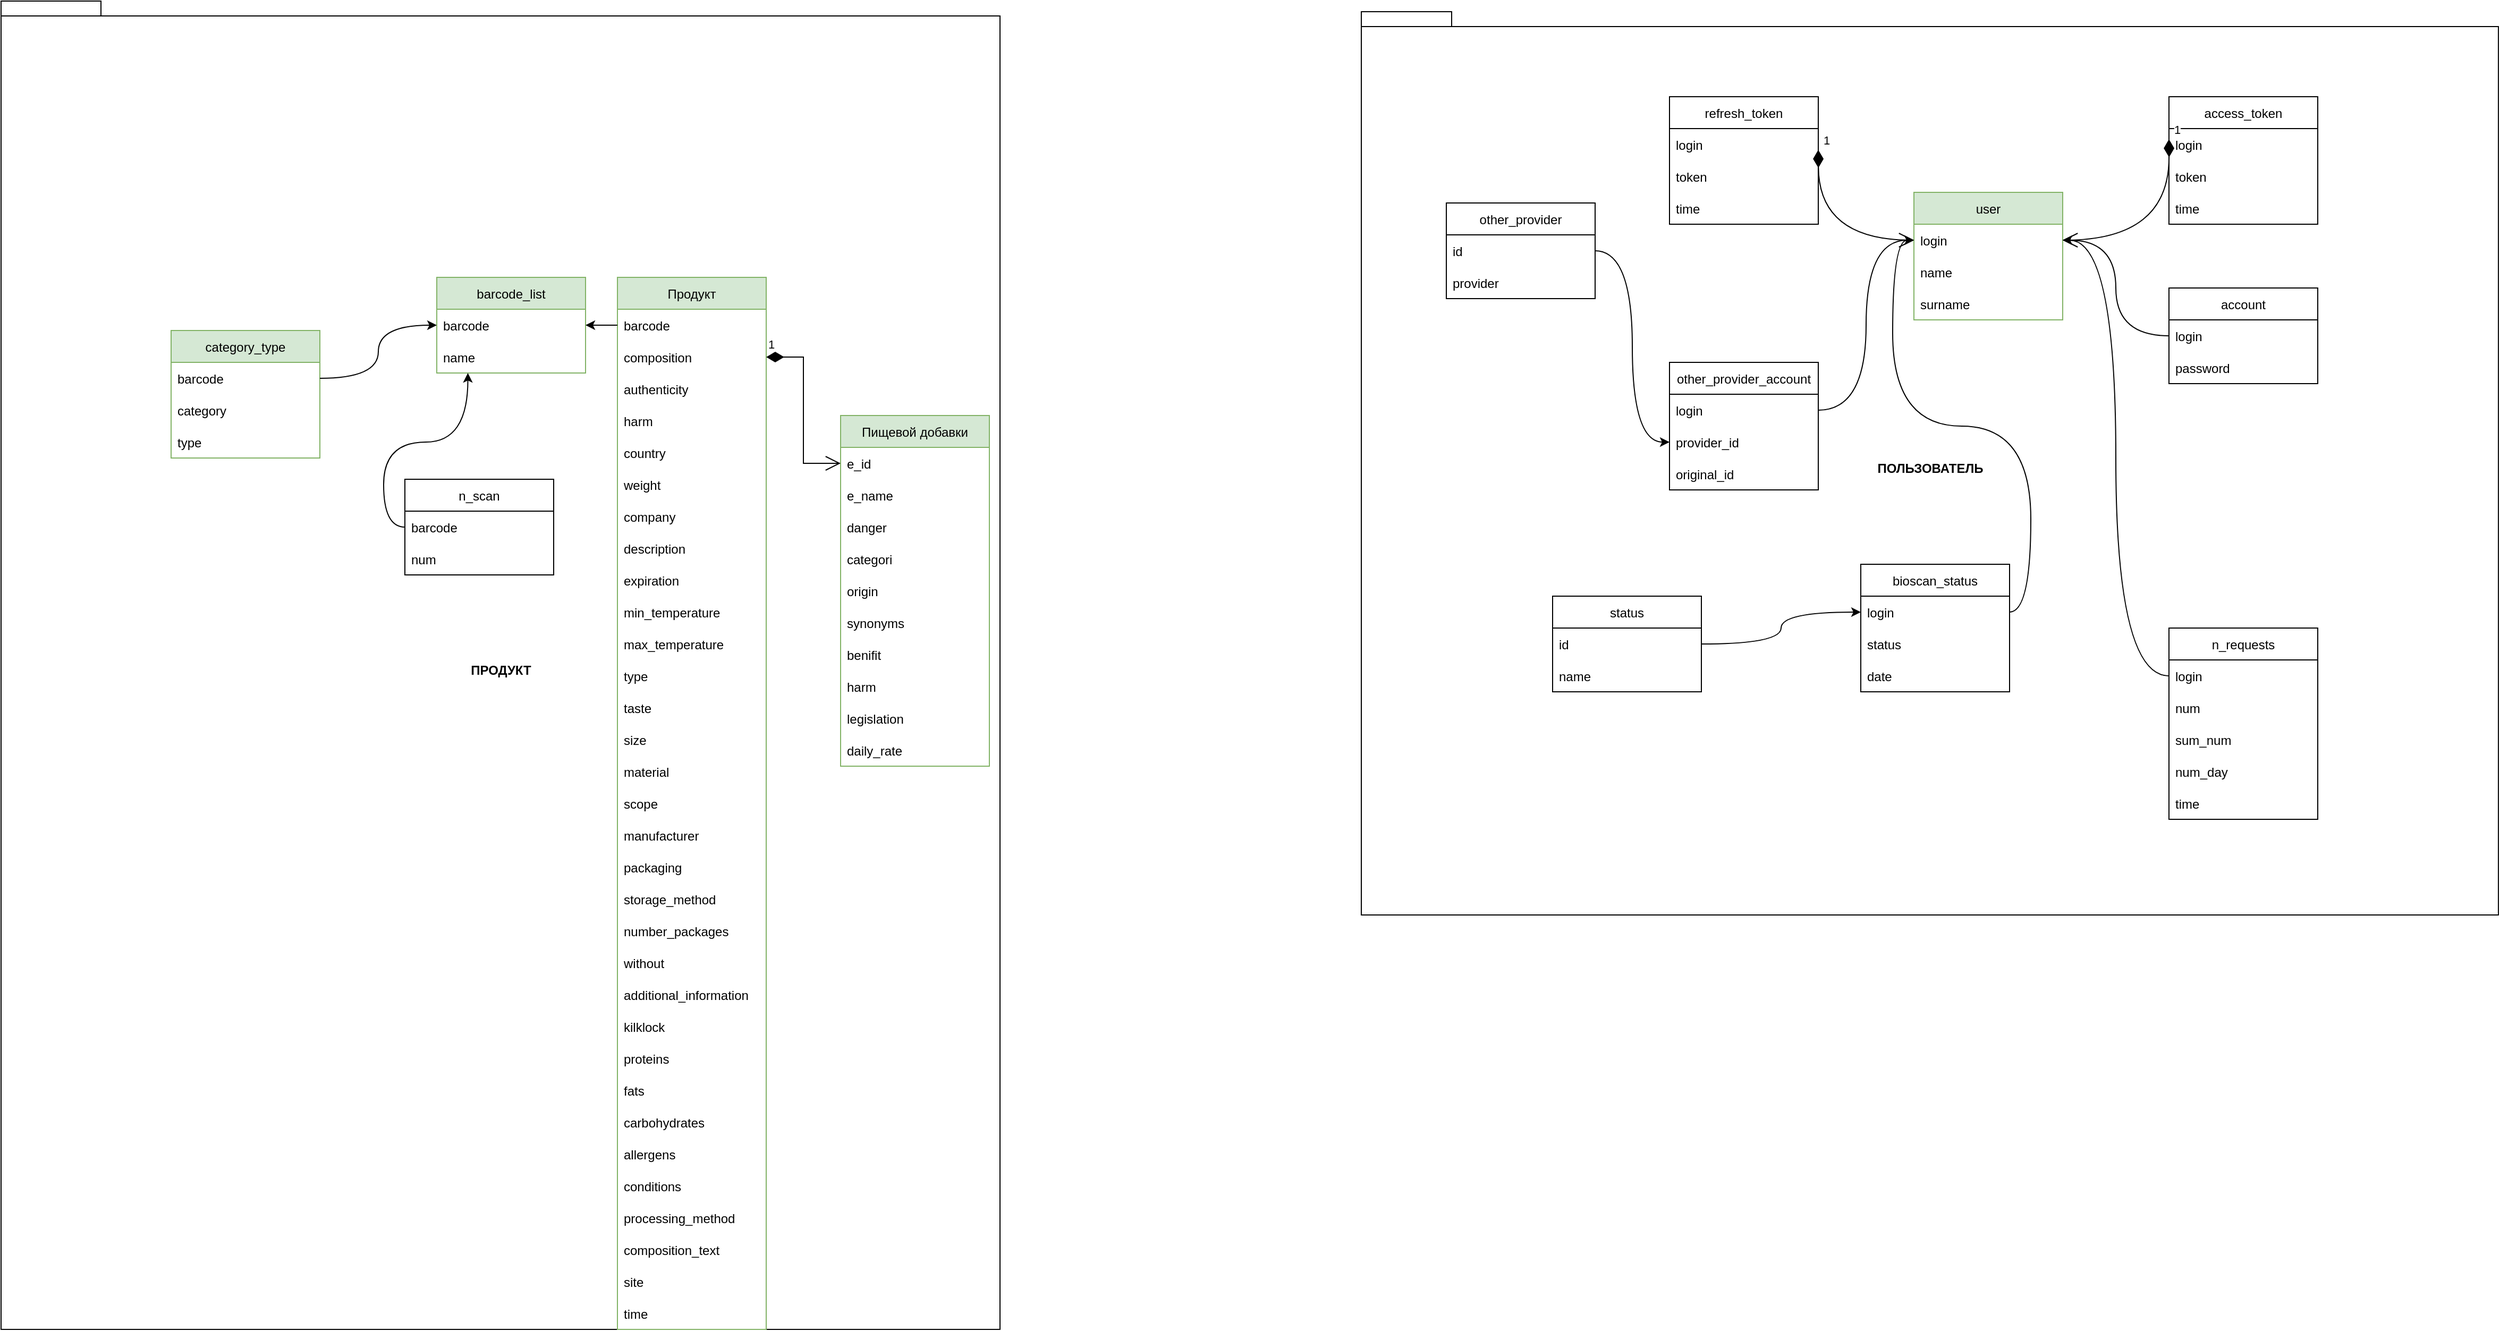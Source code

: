 <mxfile version="20.8.23" type="github">
  <diagram id="C5RBs43oDa-KdzZeNtuy" name="Page-1">
    <mxGraphModel dx="1807" dy="647" grid="1" gridSize="10" guides="1" tooltips="1" connect="1" arrows="1" fold="1" page="1" pageScale="1" pageWidth="827" pageHeight="1169" math="0" shadow="0">
      <root>
        <mxCell id="WIyWlLk6GJQsqaUBKTNV-0" />
        <mxCell id="WIyWlLk6GJQsqaUBKTNV-1" parent="WIyWlLk6GJQsqaUBKTNV-0" />
        <mxCell id="cYqIVs3wfJdpbzvoYO5g-198" value="ПОЛЬЗОВАТЕЛЬ" style="shape=folder;fontStyle=1;spacingTop=10;tabWidth=40;tabHeight=14;tabPosition=left;html=1;" parent="WIyWlLk6GJQsqaUBKTNV-1" vertex="1">
          <mxGeometry x="980" y="460" width="1070" height="850" as="geometry" />
        </mxCell>
        <mxCell id="cYqIVs3wfJdpbzvoYO5g-197" value="ПРОДУКТ" style="shape=folder;fontStyle=1;spacingTop=10;tabWidth=40;tabHeight=14;tabPosition=left;html=1;" parent="WIyWlLk6GJQsqaUBKTNV-1" vertex="1">
          <mxGeometry x="-300" y="450" width="940" height="1250" as="geometry" />
        </mxCell>
        <mxCell id="cYqIVs3wfJdpbzvoYO5g-80" value="Продукт" style="swimlane;fontStyle=0;childLayout=stackLayout;horizontal=1;startSize=30;horizontalStack=0;resizeParent=1;resizeParentMax=0;resizeLast=0;collapsible=1;marginBottom=0;fillColor=#d5e8d4;strokeColor=#82b366;" parent="WIyWlLk6GJQsqaUBKTNV-1" vertex="1">
          <mxGeometry x="280" y="710" width="140" height="990" as="geometry" />
        </mxCell>
        <mxCell id="cYqIVs3wfJdpbzvoYO5g-81" value="barcode" style="text;strokeColor=none;fillColor=none;align=left;verticalAlign=middle;spacingLeft=4;spacingRight=4;overflow=hidden;points=[[0,0.5],[1,0.5]];portConstraint=eastwest;rotatable=0;" parent="cYqIVs3wfJdpbzvoYO5g-80" vertex="1">
          <mxGeometry y="30" width="140" height="30" as="geometry" />
        </mxCell>
        <mxCell id="cYqIVs3wfJdpbzvoYO5g-82" value="composition" style="text;strokeColor=none;fillColor=none;align=left;verticalAlign=middle;spacingLeft=4;spacingRight=4;overflow=hidden;points=[[0,0.5],[1,0.5]];portConstraint=eastwest;rotatable=0;" parent="cYqIVs3wfJdpbzvoYO5g-80" vertex="1">
          <mxGeometry y="60" width="140" height="30" as="geometry" />
        </mxCell>
        <mxCell id="cYqIVs3wfJdpbzvoYO5g-83" value="authenticity" style="text;strokeColor=none;fillColor=none;align=left;verticalAlign=middle;spacingLeft=4;spacingRight=4;overflow=hidden;points=[[0,0.5],[1,0.5]];portConstraint=eastwest;rotatable=0;" parent="cYqIVs3wfJdpbzvoYO5g-80" vertex="1">
          <mxGeometry y="90" width="140" height="30" as="geometry" />
        </mxCell>
        <mxCell id="cYqIVs3wfJdpbzvoYO5g-84" value="harm" style="text;strokeColor=none;fillColor=none;align=left;verticalAlign=middle;spacingLeft=4;spacingRight=4;overflow=hidden;points=[[0,0.5],[1,0.5]];portConstraint=eastwest;rotatable=0;" parent="cYqIVs3wfJdpbzvoYO5g-80" vertex="1">
          <mxGeometry y="120" width="140" height="30" as="geometry" />
        </mxCell>
        <mxCell id="cYqIVs3wfJdpbzvoYO5g-85" value="country" style="text;strokeColor=none;fillColor=none;align=left;verticalAlign=middle;spacingLeft=4;spacingRight=4;overflow=hidden;points=[[0,0.5],[1,0.5]];portConstraint=eastwest;rotatable=0;" parent="cYqIVs3wfJdpbzvoYO5g-80" vertex="1">
          <mxGeometry y="150" width="140" height="30" as="geometry" />
        </mxCell>
        <mxCell id="cYqIVs3wfJdpbzvoYO5g-86" value="weight" style="text;strokeColor=none;fillColor=none;align=left;verticalAlign=middle;spacingLeft=4;spacingRight=4;overflow=hidden;points=[[0,0.5],[1,0.5]];portConstraint=eastwest;rotatable=0;" parent="cYqIVs3wfJdpbzvoYO5g-80" vertex="1">
          <mxGeometry y="180" width="140" height="30" as="geometry" />
        </mxCell>
        <mxCell id="cYqIVs3wfJdpbzvoYO5g-87" value="company" style="text;strokeColor=none;fillColor=none;align=left;verticalAlign=middle;spacingLeft=4;spacingRight=4;overflow=hidden;points=[[0,0.5],[1,0.5]];portConstraint=eastwest;rotatable=0;" parent="cYqIVs3wfJdpbzvoYO5g-80" vertex="1">
          <mxGeometry y="210" width="140" height="30" as="geometry" />
        </mxCell>
        <mxCell id="cYqIVs3wfJdpbzvoYO5g-88" value="description" style="text;strokeColor=none;fillColor=none;align=left;verticalAlign=middle;spacingLeft=4;spacingRight=4;overflow=hidden;points=[[0,0.5],[1,0.5]];portConstraint=eastwest;rotatable=0;" parent="cYqIVs3wfJdpbzvoYO5g-80" vertex="1">
          <mxGeometry y="240" width="140" height="30" as="geometry" />
        </mxCell>
        <mxCell id="cYqIVs3wfJdpbzvoYO5g-89" value="expiration" style="text;strokeColor=none;fillColor=none;align=left;verticalAlign=middle;spacingLeft=4;spacingRight=4;overflow=hidden;points=[[0,0.5],[1,0.5]];portConstraint=eastwest;rotatable=0;" parent="cYqIVs3wfJdpbzvoYO5g-80" vertex="1">
          <mxGeometry y="270" width="140" height="30" as="geometry" />
        </mxCell>
        <mxCell id="cYqIVs3wfJdpbzvoYO5g-90" value="min_temperature" style="text;strokeColor=none;fillColor=none;align=left;verticalAlign=middle;spacingLeft=4;spacingRight=4;overflow=hidden;points=[[0,0.5],[1,0.5]];portConstraint=eastwest;rotatable=0;" parent="cYqIVs3wfJdpbzvoYO5g-80" vertex="1">
          <mxGeometry y="300" width="140" height="30" as="geometry" />
        </mxCell>
        <mxCell id="cYqIVs3wfJdpbzvoYO5g-91" value="max_temperature" style="text;strokeColor=none;fillColor=none;align=left;verticalAlign=middle;spacingLeft=4;spacingRight=4;overflow=hidden;points=[[0,0.5],[1,0.5]];portConstraint=eastwest;rotatable=0;" parent="cYqIVs3wfJdpbzvoYO5g-80" vertex="1">
          <mxGeometry y="330" width="140" height="30" as="geometry" />
        </mxCell>
        <mxCell id="cYqIVs3wfJdpbzvoYO5g-92" value="type" style="text;strokeColor=none;fillColor=none;align=left;verticalAlign=middle;spacingLeft=4;spacingRight=4;overflow=hidden;points=[[0,0.5],[1,0.5]];portConstraint=eastwest;rotatable=0;" parent="cYqIVs3wfJdpbzvoYO5g-80" vertex="1">
          <mxGeometry y="360" width="140" height="30" as="geometry" />
        </mxCell>
        <mxCell id="cYqIVs3wfJdpbzvoYO5g-93" value="taste" style="text;strokeColor=none;fillColor=none;align=left;verticalAlign=middle;spacingLeft=4;spacingRight=4;overflow=hidden;points=[[0,0.5],[1,0.5]];portConstraint=eastwest;rotatable=0;" parent="cYqIVs3wfJdpbzvoYO5g-80" vertex="1">
          <mxGeometry y="390" width="140" height="30" as="geometry" />
        </mxCell>
        <mxCell id="cYqIVs3wfJdpbzvoYO5g-94" value="size" style="text;strokeColor=none;fillColor=none;align=left;verticalAlign=middle;spacingLeft=4;spacingRight=4;overflow=hidden;points=[[0,0.5],[1,0.5]];portConstraint=eastwest;rotatable=0;" parent="cYqIVs3wfJdpbzvoYO5g-80" vertex="1">
          <mxGeometry y="420" width="140" height="30" as="geometry" />
        </mxCell>
        <mxCell id="cYqIVs3wfJdpbzvoYO5g-95" value="material" style="text;strokeColor=none;fillColor=none;align=left;verticalAlign=middle;spacingLeft=4;spacingRight=4;overflow=hidden;points=[[0,0.5],[1,0.5]];portConstraint=eastwest;rotatable=0;" parent="cYqIVs3wfJdpbzvoYO5g-80" vertex="1">
          <mxGeometry y="450" width="140" height="30" as="geometry" />
        </mxCell>
        <mxCell id="cYqIVs3wfJdpbzvoYO5g-96" value="scope" style="text;strokeColor=none;fillColor=none;align=left;verticalAlign=middle;spacingLeft=4;spacingRight=4;overflow=hidden;points=[[0,0.5],[1,0.5]];portConstraint=eastwest;rotatable=0;" parent="cYqIVs3wfJdpbzvoYO5g-80" vertex="1">
          <mxGeometry y="480" width="140" height="30" as="geometry" />
        </mxCell>
        <mxCell id="cYqIVs3wfJdpbzvoYO5g-97" value="manufacturer" style="text;strokeColor=none;fillColor=none;align=left;verticalAlign=middle;spacingLeft=4;spacingRight=4;overflow=hidden;points=[[0,0.5],[1,0.5]];portConstraint=eastwest;rotatable=0;" parent="cYqIVs3wfJdpbzvoYO5g-80" vertex="1">
          <mxGeometry y="510" width="140" height="30" as="geometry" />
        </mxCell>
        <mxCell id="cYqIVs3wfJdpbzvoYO5g-98" value="packaging" style="text;strokeColor=none;fillColor=none;align=left;verticalAlign=middle;spacingLeft=4;spacingRight=4;overflow=hidden;points=[[0,0.5],[1,0.5]];portConstraint=eastwest;rotatable=0;" parent="cYqIVs3wfJdpbzvoYO5g-80" vertex="1">
          <mxGeometry y="540" width="140" height="30" as="geometry" />
        </mxCell>
        <mxCell id="cYqIVs3wfJdpbzvoYO5g-99" value="storage_method" style="text;strokeColor=none;fillColor=none;align=left;verticalAlign=middle;spacingLeft=4;spacingRight=4;overflow=hidden;points=[[0,0.5],[1,0.5]];portConstraint=eastwest;rotatable=0;" parent="cYqIVs3wfJdpbzvoYO5g-80" vertex="1">
          <mxGeometry y="570" width="140" height="30" as="geometry" />
        </mxCell>
        <mxCell id="cYqIVs3wfJdpbzvoYO5g-100" value="number_packages" style="text;strokeColor=none;fillColor=none;align=left;verticalAlign=middle;spacingLeft=4;spacingRight=4;overflow=hidden;points=[[0,0.5],[1,0.5]];portConstraint=eastwest;rotatable=0;" parent="cYqIVs3wfJdpbzvoYO5g-80" vertex="1">
          <mxGeometry y="600" width="140" height="30" as="geometry" />
        </mxCell>
        <mxCell id="cYqIVs3wfJdpbzvoYO5g-101" value="without" style="text;strokeColor=none;fillColor=none;align=left;verticalAlign=middle;spacingLeft=4;spacingRight=4;overflow=hidden;points=[[0,0.5],[1,0.5]];portConstraint=eastwest;rotatable=0;" parent="cYqIVs3wfJdpbzvoYO5g-80" vertex="1">
          <mxGeometry y="630" width="140" height="30" as="geometry" />
        </mxCell>
        <mxCell id="cYqIVs3wfJdpbzvoYO5g-102" value="additional_information" style="text;strokeColor=none;fillColor=none;align=left;verticalAlign=middle;spacingLeft=4;spacingRight=4;overflow=hidden;points=[[0,0.5],[1,0.5]];portConstraint=eastwest;rotatable=0;" parent="cYqIVs3wfJdpbzvoYO5g-80" vertex="1">
          <mxGeometry y="660" width="140" height="30" as="geometry" />
        </mxCell>
        <mxCell id="cYqIVs3wfJdpbzvoYO5g-103" value="kilklock" style="text;strokeColor=none;fillColor=none;align=left;verticalAlign=middle;spacingLeft=4;spacingRight=4;overflow=hidden;points=[[0,0.5],[1,0.5]];portConstraint=eastwest;rotatable=0;" parent="cYqIVs3wfJdpbzvoYO5g-80" vertex="1">
          <mxGeometry y="690" width="140" height="30" as="geometry" />
        </mxCell>
        <mxCell id="cYqIVs3wfJdpbzvoYO5g-104" value="proteins" style="text;strokeColor=none;fillColor=none;align=left;verticalAlign=middle;spacingLeft=4;spacingRight=4;overflow=hidden;points=[[0,0.5],[1,0.5]];portConstraint=eastwest;rotatable=0;" parent="cYqIVs3wfJdpbzvoYO5g-80" vertex="1">
          <mxGeometry y="720" width="140" height="30" as="geometry" />
        </mxCell>
        <mxCell id="cYqIVs3wfJdpbzvoYO5g-105" value="fats" style="text;strokeColor=none;fillColor=none;align=left;verticalAlign=middle;spacingLeft=4;spacingRight=4;overflow=hidden;points=[[0,0.5],[1,0.5]];portConstraint=eastwest;rotatable=0;" parent="cYqIVs3wfJdpbzvoYO5g-80" vertex="1">
          <mxGeometry y="750" width="140" height="30" as="geometry" />
        </mxCell>
        <mxCell id="cYqIVs3wfJdpbzvoYO5g-106" value="carbohydrates" style="text;strokeColor=none;fillColor=none;align=left;verticalAlign=middle;spacingLeft=4;spacingRight=4;overflow=hidden;points=[[0,0.5],[1,0.5]];portConstraint=eastwest;rotatable=0;" parent="cYqIVs3wfJdpbzvoYO5g-80" vertex="1">
          <mxGeometry y="780" width="140" height="30" as="geometry" />
        </mxCell>
        <mxCell id="cYqIVs3wfJdpbzvoYO5g-107" value="allergens" style="text;strokeColor=none;fillColor=none;align=left;verticalAlign=middle;spacingLeft=4;spacingRight=4;overflow=hidden;points=[[0,0.5],[1,0.5]];portConstraint=eastwest;rotatable=0;" parent="cYqIVs3wfJdpbzvoYO5g-80" vertex="1">
          <mxGeometry y="810" width="140" height="30" as="geometry" />
        </mxCell>
        <mxCell id="cYqIVs3wfJdpbzvoYO5g-108" value="conditions" style="text;strokeColor=none;fillColor=none;align=left;verticalAlign=middle;spacingLeft=4;spacingRight=4;overflow=hidden;points=[[0,0.5],[1,0.5]];portConstraint=eastwest;rotatable=0;" parent="cYqIVs3wfJdpbzvoYO5g-80" vertex="1">
          <mxGeometry y="840" width="140" height="30" as="geometry" />
        </mxCell>
        <mxCell id="cYqIVs3wfJdpbzvoYO5g-109" value="processing_method" style="text;strokeColor=none;fillColor=none;align=left;verticalAlign=middle;spacingLeft=4;spacingRight=4;overflow=hidden;points=[[0,0.5],[1,0.5]];portConstraint=eastwest;rotatable=0;" parent="cYqIVs3wfJdpbzvoYO5g-80" vertex="1">
          <mxGeometry y="870" width="140" height="30" as="geometry" />
        </mxCell>
        <mxCell id="cYqIVs3wfJdpbzvoYO5g-110" value="composition_text" style="text;strokeColor=none;fillColor=none;align=left;verticalAlign=middle;spacingLeft=4;spacingRight=4;overflow=hidden;points=[[0,0.5],[1,0.5]];portConstraint=eastwest;rotatable=0;" parent="cYqIVs3wfJdpbzvoYO5g-80" vertex="1">
          <mxGeometry y="900" width="140" height="30" as="geometry" />
        </mxCell>
        <mxCell id="cYqIVs3wfJdpbzvoYO5g-111" value="site" style="text;strokeColor=none;fillColor=none;align=left;verticalAlign=middle;spacingLeft=4;spacingRight=4;overflow=hidden;points=[[0,0.5],[1,0.5]];portConstraint=eastwest;rotatable=0;" parent="cYqIVs3wfJdpbzvoYO5g-80" vertex="1">
          <mxGeometry y="930" width="140" height="30" as="geometry" />
        </mxCell>
        <mxCell id="cYqIVs3wfJdpbzvoYO5g-112" value="time" style="text;strokeColor=none;fillColor=none;align=left;verticalAlign=middle;spacingLeft=4;spacingRight=4;overflow=hidden;points=[[0,0.5],[1,0.5]];portConstraint=eastwest;rotatable=0;" parent="cYqIVs3wfJdpbzvoYO5g-80" vertex="1">
          <mxGeometry y="960" width="140" height="30" as="geometry" />
        </mxCell>
        <mxCell id="cYqIVs3wfJdpbzvoYO5g-113" value="Пищевой добавки" style="swimlane;fontStyle=0;childLayout=stackLayout;horizontal=1;startSize=30;horizontalStack=0;resizeParent=1;resizeParentMax=0;resizeLast=0;collapsible=1;marginBottom=0;fillColor=#d5e8d4;strokeColor=#82b366;" parent="WIyWlLk6GJQsqaUBKTNV-1" vertex="1">
          <mxGeometry x="490" y="840" width="140" height="330" as="geometry" />
        </mxCell>
        <mxCell id="cYqIVs3wfJdpbzvoYO5g-114" value="e_id" style="text;strokeColor=none;fillColor=none;align=left;verticalAlign=middle;spacingLeft=4;spacingRight=4;overflow=hidden;points=[[0,0.5],[1,0.5]];portConstraint=eastwest;rotatable=0;" parent="cYqIVs3wfJdpbzvoYO5g-113" vertex="1">
          <mxGeometry y="30" width="140" height="30" as="geometry" />
        </mxCell>
        <mxCell id="cYqIVs3wfJdpbzvoYO5g-115" value="e_name" style="text;strokeColor=none;fillColor=none;align=left;verticalAlign=middle;spacingLeft=4;spacingRight=4;overflow=hidden;points=[[0,0.5],[1,0.5]];portConstraint=eastwest;rotatable=0;" parent="cYqIVs3wfJdpbzvoYO5g-113" vertex="1">
          <mxGeometry y="60" width="140" height="30" as="geometry" />
        </mxCell>
        <mxCell id="cYqIVs3wfJdpbzvoYO5g-116" value="danger" style="text;strokeColor=none;fillColor=none;align=left;verticalAlign=middle;spacingLeft=4;spacingRight=4;overflow=hidden;points=[[0,0.5],[1,0.5]];portConstraint=eastwest;rotatable=0;" parent="cYqIVs3wfJdpbzvoYO5g-113" vertex="1">
          <mxGeometry y="90" width="140" height="30" as="geometry" />
        </mxCell>
        <mxCell id="cYqIVs3wfJdpbzvoYO5g-117" value="categori" style="text;strokeColor=none;fillColor=none;align=left;verticalAlign=middle;spacingLeft=4;spacingRight=4;overflow=hidden;points=[[0,0.5],[1,0.5]];portConstraint=eastwest;rotatable=0;" parent="cYqIVs3wfJdpbzvoYO5g-113" vertex="1">
          <mxGeometry y="120" width="140" height="30" as="geometry" />
        </mxCell>
        <mxCell id="cYqIVs3wfJdpbzvoYO5g-118" value="origin" style="text;strokeColor=none;fillColor=none;align=left;verticalAlign=middle;spacingLeft=4;spacingRight=4;overflow=hidden;points=[[0,0.5],[1,0.5]];portConstraint=eastwest;rotatable=0;" parent="cYqIVs3wfJdpbzvoYO5g-113" vertex="1">
          <mxGeometry y="150" width="140" height="30" as="geometry" />
        </mxCell>
        <mxCell id="cYqIVs3wfJdpbzvoYO5g-119" value="synonyms" style="text;strokeColor=none;fillColor=none;align=left;verticalAlign=middle;spacingLeft=4;spacingRight=4;overflow=hidden;points=[[0,0.5],[1,0.5]];portConstraint=eastwest;rotatable=0;" parent="cYqIVs3wfJdpbzvoYO5g-113" vertex="1">
          <mxGeometry y="180" width="140" height="30" as="geometry" />
        </mxCell>
        <mxCell id="cYqIVs3wfJdpbzvoYO5g-120" value="benifit" style="text;strokeColor=none;fillColor=none;align=left;verticalAlign=middle;spacingLeft=4;spacingRight=4;overflow=hidden;points=[[0,0.5],[1,0.5]];portConstraint=eastwest;rotatable=0;" parent="cYqIVs3wfJdpbzvoYO5g-113" vertex="1">
          <mxGeometry y="210" width="140" height="30" as="geometry" />
        </mxCell>
        <mxCell id="cYqIVs3wfJdpbzvoYO5g-121" value="harm" style="text;strokeColor=none;fillColor=none;align=left;verticalAlign=middle;spacingLeft=4;spacingRight=4;overflow=hidden;points=[[0,0.5],[1,0.5]];portConstraint=eastwest;rotatable=0;" parent="cYqIVs3wfJdpbzvoYO5g-113" vertex="1">
          <mxGeometry y="240" width="140" height="30" as="geometry" />
        </mxCell>
        <mxCell id="cYqIVs3wfJdpbzvoYO5g-122" value="legislation" style="text;strokeColor=none;fillColor=none;align=left;verticalAlign=middle;spacingLeft=4;spacingRight=4;overflow=hidden;points=[[0,0.5],[1,0.5]];portConstraint=eastwest;rotatable=0;" parent="cYqIVs3wfJdpbzvoYO5g-113" vertex="1">
          <mxGeometry y="270" width="140" height="30" as="geometry" />
        </mxCell>
        <mxCell id="cYqIVs3wfJdpbzvoYO5g-123" value="daily_rate" style="text;strokeColor=none;fillColor=none;align=left;verticalAlign=middle;spacingLeft=4;spacingRight=4;overflow=hidden;points=[[0,0.5],[1,0.5]];portConstraint=eastwest;rotatable=0;" parent="cYqIVs3wfJdpbzvoYO5g-113" vertex="1">
          <mxGeometry y="300" width="140" height="30" as="geometry" />
        </mxCell>
        <mxCell id="cYqIVs3wfJdpbzvoYO5g-124" value="barcode_list" style="swimlane;fontStyle=0;childLayout=stackLayout;horizontal=1;startSize=30;horizontalStack=0;resizeParent=1;resizeParentMax=0;resizeLast=0;collapsible=1;marginBottom=0;fillColor=#d5e8d4;strokeColor=#82b366;" parent="WIyWlLk6GJQsqaUBKTNV-1" vertex="1">
          <mxGeometry x="110" y="710" width="140" height="90" as="geometry" />
        </mxCell>
        <mxCell id="cYqIVs3wfJdpbzvoYO5g-125" value="barcode" style="text;strokeColor=none;fillColor=none;align=left;verticalAlign=middle;spacingLeft=4;spacingRight=4;overflow=hidden;points=[[0,0.5],[1,0.5]];portConstraint=eastwest;rotatable=0;" parent="cYqIVs3wfJdpbzvoYO5g-124" vertex="1">
          <mxGeometry y="30" width="140" height="30" as="geometry" />
        </mxCell>
        <mxCell id="cYqIVs3wfJdpbzvoYO5g-126" value="name" style="text;strokeColor=none;fillColor=none;align=left;verticalAlign=middle;spacingLeft=4;spacingRight=4;overflow=hidden;points=[[0,0.5],[1,0.5]];portConstraint=eastwest;rotatable=0;" parent="cYqIVs3wfJdpbzvoYO5g-124" vertex="1">
          <mxGeometry y="60" width="140" height="30" as="geometry" />
        </mxCell>
        <mxCell id="cYqIVs3wfJdpbzvoYO5g-128" value="1" style="endArrow=open;html=1;endSize=12;startArrow=diamondThin;startSize=14;startFill=1;edgeStyle=orthogonalEdgeStyle;align=left;verticalAlign=bottom;rounded=0;exitX=1;exitY=0.5;exitDx=0;exitDy=0;" parent="WIyWlLk6GJQsqaUBKTNV-1" source="cYqIVs3wfJdpbzvoYO5g-82" target="cYqIVs3wfJdpbzvoYO5g-114" edge="1">
          <mxGeometry x="-1" y="3" relative="1" as="geometry">
            <mxPoint x="430" y="780" as="sourcePoint" />
            <mxPoint x="590" y="780" as="targetPoint" />
          </mxGeometry>
        </mxCell>
        <mxCell id="cYqIVs3wfJdpbzvoYO5g-130" value="n_scan" style="swimlane;fontStyle=0;childLayout=stackLayout;horizontal=1;startSize=30;horizontalStack=0;resizeParent=1;resizeParentMax=0;resizeLast=0;collapsible=1;marginBottom=0;" parent="WIyWlLk6GJQsqaUBKTNV-1" vertex="1">
          <mxGeometry x="80" y="900" width="140" height="90" as="geometry" />
        </mxCell>
        <mxCell id="cYqIVs3wfJdpbzvoYO5g-131" value="barcode" style="text;strokeColor=none;fillColor=none;align=left;verticalAlign=middle;spacingLeft=4;spacingRight=4;overflow=hidden;points=[[0,0.5],[1,0.5]];portConstraint=eastwest;rotatable=0;" parent="cYqIVs3wfJdpbzvoYO5g-130" vertex="1">
          <mxGeometry y="30" width="140" height="30" as="geometry" />
        </mxCell>
        <mxCell id="cYqIVs3wfJdpbzvoYO5g-132" value="num" style="text;strokeColor=none;fillColor=none;align=left;verticalAlign=middle;spacingLeft=4;spacingRight=4;overflow=hidden;points=[[0,0.5],[1,0.5]];portConstraint=eastwest;rotatable=0;" parent="cYqIVs3wfJdpbzvoYO5g-130" vertex="1">
          <mxGeometry y="60" width="140" height="30" as="geometry" />
        </mxCell>
        <mxCell id="cYqIVs3wfJdpbzvoYO5g-142" value="category_type" style="swimlane;fontStyle=0;childLayout=stackLayout;horizontal=1;startSize=30;horizontalStack=0;resizeParent=1;resizeParentMax=0;resizeLast=0;collapsible=1;marginBottom=0;fillColor=#d5e8d4;strokeColor=#82b366;" parent="WIyWlLk6GJQsqaUBKTNV-1" vertex="1">
          <mxGeometry x="-140" y="760" width="140" height="120" as="geometry" />
        </mxCell>
        <mxCell id="cYqIVs3wfJdpbzvoYO5g-143" value="barcode" style="text;strokeColor=none;fillColor=none;align=left;verticalAlign=middle;spacingLeft=4;spacingRight=4;overflow=hidden;points=[[0,0.5],[1,0.5]];portConstraint=eastwest;rotatable=0;" parent="cYqIVs3wfJdpbzvoYO5g-142" vertex="1">
          <mxGeometry y="30" width="140" height="30" as="geometry" />
        </mxCell>
        <mxCell id="cYqIVs3wfJdpbzvoYO5g-144" value="category" style="text;strokeColor=none;fillColor=none;align=left;verticalAlign=middle;spacingLeft=4;spacingRight=4;overflow=hidden;points=[[0,0.5],[1,0.5]];portConstraint=eastwest;rotatable=0;" parent="cYqIVs3wfJdpbzvoYO5g-142" vertex="1">
          <mxGeometry y="60" width="140" height="30" as="geometry" />
        </mxCell>
        <mxCell id="cYqIVs3wfJdpbzvoYO5g-148" value="type" style="text;strokeColor=none;fillColor=none;align=left;verticalAlign=middle;spacingLeft=4;spacingRight=4;overflow=hidden;points=[[0,0.5],[1,0.5]];portConstraint=eastwest;rotatable=0;" parent="cYqIVs3wfJdpbzvoYO5g-142" vertex="1">
          <mxGeometry y="90" width="140" height="30" as="geometry" />
        </mxCell>
        <mxCell id="cYqIVs3wfJdpbzvoYO5g-149" value="user" style="swimlane;fontStyle=0;childLayout=stackLayout;horizontal=1;startSize=30;horizontalStack=0;resizeParent=1;resizeParentMax=0;resizeLast=0;collapsible=1;marginBottom=0;fillColor=#d5e8d4;strokeColor=#82b366;" parent="WIyWlLk6GJQsqaUBKTNV-1" vertex="1">
          <mxGeometry x="1500" y="630" width="140" height="120" as="geometry" />
        </mxCell>
        <mxCell id="cYqIVs3wfJdpbzvoYO5g-150" value="login" style="text;strokeColor=none;fillColor=none;align=left;verticalAlign=middle;spacingLeft=4;spacingRight=4;overflow=hidden;points=[[0,0.5],[1,0.5]];portConstraint=eastwest;rotatable=0;" parent="cYqIVs3wfJdpbzvoYO5g-149" vertex="1">
          <mxGeometry y="30" width="140" height="30" as="geometry" />
        </mxCell>
        <mxCell id="cYqIVs3wfJdpbzvoYO5g-151" value="name" style="text;strokeColor=none;fillColor=none;align=left;verticalAlign=middle;spacingLeft=4;spacingRight=4;overflow=hidden;points=[[0,0.5],[1,0.5]];portConstraint=eastwest;rotatable=0;" parent="cYqIVs3wfJdpbzvoYO5g-149" vertex="1">
          <mxGeometry y="60" width="140" height="30" as="geometry" />
        </mxCell>
        <mxCell id="cYqIVs3wfJdpbzvoYO5g-152" value="surname" style="text;strokeColor=none;fillColor=none;align=left;verticalAlign=middle;spacingLeft=4;spacingRight=4;overflow=hidden;points=[[0,0.5],[1,0.5]];portConstraint=eastwest;rotatable=0;" parent="cYqIVs3wfJdpbzvoYO5g-149" vertex="1">
          <mxGeometry y="90" width="140" height="30" as="geometry" />
        </mxCell>
        <mxCell id="cYqIVs3wfJdpbzvoYO5g-153" value="access_token" style="swimlane;fontStyle=0;childLayout=stackLayout;horizontal=1;startSize=30;horizontalStack=0;resizeParent=1;resizeParentMax=0;resizeLast=0;collapsible=1;marginBottom=0;" parent="WIyWlLk6GJQsqaUBKTNV-1" vertex="1">
          <mxGeometry x="1740" y="540" width="140" height="120" as="geometry" />
        </mxCell>
        <mxCell id="LpV0leTBfy-aWxXN6hKV-0" value="1" style="endArrow=open;html=1;endSize=12;startArrow=diamondThin;startSize=14;startFill=1;edgeStyle=orthogonalEdgeStyle;align=left;verticalAlign=bottom;rounded=0;entryX=1;entryY=0.5;entryDx=0;entryDy=0;curved=1;" parent="cYqIVs3wfJdpbzvoYO5g-153" target="cYqIVs3wfJdpbzvoYO5g-150" edge="1">
          <mxGeometry x="-1" y="3" relative="1" as="geometry">
            <mxPoint y="40" as="sourcePoint" />
            <mxPoint x="160" y="40" as="targetPoint" />
          </mxGeometry>
        </mxCell>
        <mxCell id="cYqIVs3wfJdpbzvoYO5g-154" value="login" style="text;strokeColor=none;fillColor=none;align=left;verticalAlign=middle;spacingLeft=4;spacingRight=4;overflow=hidden;points=[[0,0.5],[1,0.5]];portConstraint=eastwest;rotatable=0;" parent="cYqIVs3wfJdpbzvoYO5g-153" vertex="1">
          <mxGeometry y="30" width="140" height="30" as="geometry" />
        </mxCell>
        <mxCell id="cYqIVs3wfJdpbzvoYO5g-155" value="token" style="text;strokeColor=none;fillColor=none;align=left;verticalAlign=middle;spacingLeft=4;spacingRight=4;overflow=hidden;points=[[0,0.5],[1,0.5]];portConstraint=eastwest;rotatable=0;" parent="cYqIVs3wfJdpbzvoYO5g-153" vertex="1">
          <mxGeometry y="60" width="140" height="30" as="geometry" />
        </mxCell>
        <mxCell id="cYqIVs3wfJdpbzvoYO5g-156" value="time" style="text;strokeColor=none;fillColor=none;align=left;verticalAlign=middle;spacingLeft=4;spacingRight=4;overflow=hidden;points=[[0,0.5],[1,0.5]];portConstraint=eastwest;rotatable=0;" parent="cYqIVs3wfJdpbzvoYO5g-153" vertex="1">
          <mxGeometry y="90" width="140" height="30" as="geometry" />
        </mxCell>
        <mxCell id="cYqIVs3wfJdpbzvoYO5g-158" value="account" style="swimlane;fontStyle=0;childLayout=stackLayout;horizontal=1;startSize=30;horizontalStack=0;resizeParent=1;resizeParentMax=0;resizeLast=0;collapsible=1;marginBottom=0;" parent="WIyWlLk6GJQsqaUBKTNV-1" vertex="1">
          <mxGeometry x="1740" y="720" width="140" height="90" as="geometry" />
        </mxCell>
        <mxCell id="cYqIVs3wfJdpbzvoYO5g-159" value="login" style="text;strokeColor=none;fillColor=none;align=left;verticalAlign=middle;spacingLeft=4;spacingRight=4;overflow=hidden;points=[[0,0.5],[1,0.5]];portConstraint=eastwest;rotatable=0;" parent="cYqIVs3wfJdpbzvoYO5g-158" vertex="1">
          <mxGeometry y="30" width="140" height="30" as="geometry" />
        </mxCell>
        <mxCell id="cYqIVs3wfJdpbzvoYO5g-160" value="password" style="text;strokeColor=none;fillColor=none;align=left;verticalAlign=middle;spacingLeft=4;spacingRight=4;overflow=hidden;points=[[0,0.5],[1,0.5]];portConstraint=eastwest;rotatable=0;" parent="cYqIVs3wfJdpbzvoYO5g-158" vertex="1">
          <mxGeometry y="60" width="140" height="30" as="geometry" />
        </mxCell>
        <mxCell id="cYqIVs3wfJdpbzvoYO5g-163" value="bioscan_status" style="swimlane;fontStyle=0;childLayout=stackLayout;horizontal=1;startSize=30;horizontalStack=0;resizeParent=1;resizeParentMax=0;resizeLast=0;collapsible=1;marginBottom=0;" parent="WIyWlLk6GJQsqaUBKTNV-1" vertex="1">
          <mxGeometry x="1450" y="980" width="140" height="120" as="geometry" />
        </mxCell>
        <mxCell id="cYqIVs3wfJdpbzvoYO5g-164" value="login" style="text;strokeColor=none;fillColor=none;align=left;verticalAlign=middle;spacingLeft=4;spacingRight=4;overflow=hidden;points=[[0,0.5],[1,0.5]];portConstraint=eastwest;rotatable=0;" parent="cYqIVs3wfJdpbzvoYO5g-163" vertex="1">
          <mxGeometry y="30" width="140" height="30" as="geometry" />
        </mxCell>
        <mxCell id="cYqIVs3wfJdpbzvoYO5g-165" value="status" style="text;strokeColor=none;fillColor=none;align=left;verticalAlign=middle;spacingLeft=4;spacingRight=4;overflow=hidden;points=[[0,0.5],[1,0.5]];portConstraint=eastwest;rotatable=0;" parent="cYqIVs3wfJdpbzvoYO5g-163" vertex="1">
          <mxGeometry y="60" width="140" height="30" as="geometry" />
        </mxCell>
        <mxCell id="cYqIVs3wfJdpbzvoYO5g-166" value="date" style="text;strokeColor=none;fillColor=none;align=left;verticalAlign=middle;spacingLeft=4;spacingRight=4;overflow=hidden;points=[[0,0.5],[1,0.5]];portConstraint=eastwest;rotatable=0;" parent="cYqIVs3wfJdpbzvoYO5g-163" vertex="1">
          <mxGeometry y="90" width="140" height="30" as="geometry" />
        </mxCell>
        <mxCell id="cYqIVs3wfJdpbzvoYO5g-168" value="n_requests" style="swimlane;fontStyle=0;childLayout=stackLayout;horizontal=1;startSize=30;horizontalStack=0;resizeParent=1;resizeParentMax=0;resizeLast=0;collapsible=1;marginBottom=0;" parent="WIyWlLk6GJQsqaUBKTNV-1" vertex="1">
          <mxGeometry x="1740" y="1040" width="140" height="180" as="geometry" />
        </mxCell>
        <mxCell id="cYqIVs3wfJdpbzvoYO5g-169" value="login" style="text;strokeColor=none;fillColor=none;align=left;verticalAlign=middle;spacingLeft=4;spacingRight=4;overflow=hidden;points=[[0,0.5],[1,0.5]];portConstraint=eastwest;rotatable=0;" parent="cYqIVs3wfJdpbzvoYO5g-168" vertex="1">
          <mxGeometry y="30" width="140" height="30" as="geometry" />
        </mxCell>
        <mxCell id="cYqIVs3wfJdpbzvoYO5g-170" value="num" style="text;strokeColor=none;fillColor=none;align=left;verticalAlign=middle;spacingLeft=4;spacingRight=4;overflow=hidden;points=[[0,0.5],[1,0.5]];portConstraint=eastwest;rotatable=0;" parent="cYqIVs3wfJdpbzvoYO5g-168" vertex="1">
          <mxGeometry y="60" width="140" height="30" as="geometry" />
        </mxCell>
        <mxCell id="cYqIVs3wfJdpbzvoYO5g-171" value="sum_num" style="text;strokeColor=none;fillColor=none;align=left;verticalAlign=middle;spacingLeft=4;spacingRight=4;overflow=hidden;points=[[0,0.5],[1,0.5]];portConstraint=eastwest;rotatable=0;" parent="cYqIVs3wfJdpbzvoYO5g-168" vertex="1">
          <mxGeometry y="90" width="140" height="30" as="geometry" />
        </mxCell>
        <mxCell id="cYqIVs3wfJdpbzvoYO5g-172" value="num_day" style="text;strokeColor=none;fillColor=none;align=left;verticalAlign=middle;spacingLeft=4;spacingRight=4;overflow=hidden;points=[[0,0.5],[1,0.5]];portConstraint=eastwest;rotatable=0;" parent="cYqIVs3wfJdpbzvoYO5g-168" vertex="1">
          <mxGeometry y="120" width="140" height="30" as="geometry" />
        </mxCell>
        <mxCell id="cYqIVs3wfJdpbzvoYO5g-173" value="time" style="text;strokeColor=none;fillColor=none;align=left;verticalAlign=middle;spacingLeft=4;spacingRight=4;overflow=hidden;points=[[0,0.5],[1,0.5]];portConstraint=eastwest;rotatable=0;" parent="cYqIVs3wfJdpbzvoYO5g-168" vertex="1">
          <mxGeometry y="150" width="140" height="30" as="geometry" />
        </mxCell>
        <mxCell id="cYqIVs3wfJdpbzvoYO5g-175" value="other_provider_account" style="swimlane;fontStyle=0;childLayout=stackLayout;horizontal=1;startSize=30;horizontalStack=0;resizeParent=1;resizeParentMax=0;resizeLast=0;collapsible=1;marginBottom=0;" parent="WIyWlLk6GJQsqaUBKTNV-1" vertex="1">
          <mxGeometry x="1270" y="790" width="140" height="120" as="geometry" />
        </mxCell>
        <mxCell id="cYqIVs3wfJdpbzvoYO5g-176" value="login" style="text;strokeColor=none;fillColor=none;align=left;verticalAlign=middle;spacingLeft=4;spacingRight=4;overflow=hidden;points=[[0,0.5],[1,0.5]];portConstraint=eastwest;rotatable=0;" parent="cYqIVs3wfJdpbzvoYO5g-175" vertex="1">
          <mxGeometry y="30" width="140" height="30" as="geometry" />
        </mxCell>
        <mxCell id="cYqIVs3wfJdpbzvoYO5g-177" value="provider_id" style="text;strokeColor=none;fillColor=none;align=left;verticalAlign=middle;spacingLeft=4;spacingRight=4;overflow=hidden;points=[[0,0.5],[1,0.5]];portConstraint=eastwest;rotatable=0;" parent="cYqIVs3wfJdpbzvoYO5g-175" vertex="1">
          <mxGeometry y="60" width="140" height="30" as="geometry" />
        </mxCell>
        <mxCell id="cYqIVs3wfJdpbzvoYO5g-178" value="original_id" style="text;strokeColor=none;fillColor=none;align=left;verticalAlign=middle;spacingLeft=4;spacingRight=4;overflow=hidden;points=[[0,0.5],[1,0.5]];portConstraint=eastwest;rotatable=0;" parent="cYqIVs3wfJdpbzvoYO5g-175" vertex="1">
          <mxGeometry y="90" width="140" height="30" as="geometry" />
        </mxCell>
        <mxCell id="cYqIVs3wfJdpbzvoYO5g-180" value="other_provider" style="swimlane;fontStyle=0;childLayout=stackLayout;horizontal=1;startSize=30;horizontalStack=0;resizeParent=1;resizeParentMax=0;resizeLast=0;collapsible=1;marginBottom=0;" parent="WIyWlLk6GJQsqaUBKTNV-1" vertex="1">
          <mxGeometry x="1060" y="640" width="140" height="90" as="geometry" />
        </mxCell>
        <mxCell id="cYqIVs3wfJdpbzvoYO5g-181" value="id" style="text;strokeColor=none;fillColor=none;align=left;verticalAlign=middle;spacingLeft=4;spacingRight=4;overflow=hidden;points=[[0,0.5],[1,0.5]];portConstraint=eastwest;rotatable=0;" parent="cYqIVs3wfJdpbzvoYO5g-180" vertex="1">
          <mxGeometry y="30" width="140" height="30" as="geometry" />
        </mxCell>
        <mxCell id="cYqIVs3wfJdpbzvoYO5g-182" value="provider" style="text;strokeColor=none;fillColor=none;align=left;verticalAlign=middle;spacingLeft=4;spacingRight=4;overflow=hidden;points=[[0,0.5],[1,0.5]];portConstraint=eastwest;rotatable=0;" parent="cYqIVs3wfJdpbzvoYO5g-180" vertex="1">
          <mxGeometry y="60" width="140" height="30" as="geometry" />
        </mxCell>
        <mxCell id="cYqIVs3wfJdpbzvoYO5g-186" value="refresh_token" style="swimlane;fontStyle=0;childLayout=stackLayout;horizontal=1;startSize=30;horizontalStack=0;resizeParent=1;resizeParentMax=0;resizeLast=0;collapsible=1;marginBottom=0;" parent="WIyWlLk6GJQsqaUBKTNV-1" vertex="1">
          <mxGeometry x="1270" y="540" width="140" height="120" as="geometry" />
        </mxCell>
        <mxCell id="cYqIVs3wfJdpbzvoYO5g-187" value="login" style="text;strokeColor=none;fillColor=none;align=left;verticalAlign=middle;spacingLeft=4;spacingRight=4;overflow=hidden;points=[[0,0.5],[1,0.5]];portConstraint=eastwest;rotatable=0;" parent="cYqIVs3wfJdpbzvoYO5g-186" vertex="1">
          <mxGeometry y="30" width="140" height="30" as="geometry" />
        </mxCell>
        <mxCell id="LpV0leTBfy-aWxXN6hKV-2" value="1" style="endArrow=open;html=1;endSize=12;startArrow=diamondThin;startSize=14;startFill=1;edgeStyle=orthogonalEdgeStyle;align=left;verticalAlign=bottom;rounded=0;curved=1;entryX=0;entryY=0.5;entryDx=0;entryDy=0;" parent="cYqIVs3wfJdpbzvoYO5g-186" target="cYqIVs3wfJdpbzvoYO5g-150" edge="1">
          <mxGeometry x="-1" y="3" relative="1" as="geometry">
            <mxPoint x="140" y="50" as="sourcePoint" />
            <mxPoint x="300" y="50" as="targetPoint" />
          </mxGeometry>
        </mxCell>
        <mxCell id="cYqIVs3wfJdpbzvoYO5g-188" value="token" style="text;strokeColor=none;fillColor=none;align=left;verticalAlign=middle;spacingLeft=4;spacingRight=4;overflow=hidden;points=[[0,0.5],[1,0.5]];portConstraint=eastwest;rotatable=0;" parent="cYqIVs3wfJdpbzvoYO5g-186" vertex="1">
          <mxGeometry y="60" width="140" height="30" as="geometry" />
        </mxCell>
        <mxCell id="cYqIVs3wfJdpbzvoYO5g-189" value="time" style="text;strokeColor=none;fillColor=none;align=left;verticalAlign=middle;spacingLeft=4;spacingRight=4;overflow=hidden;points=[[0,0.5],[1,0.5]];portConstraint=eastwest;rotatable=0;" parent="cYqIVs3wfJdpbzvoYO5g-186" vertex="1">
          <mxGeometry y="90" width="140" height="30" as="geometry" />
        </mxCell>
        <mxCell id="cYqIVs3wfJdpbzvoYO5g-191" value="status" style="swimlane;fontStyle=0;childLayout=stackLayout;horizontal=1;startSize=30;horizontalStack=0;resizeParent=1;resizeParentMax=0;resizeLast=0;collapsible=1;marginBottom=0;" parent="WIyWlLk6GJQsqaUBKTNV-1" vertex="1">
          <mxGeometry x="1160" y="1010" width="140" height="90" as="geometry" />
        </mxCell>
        <mxCell id="cYqIVs3wfJdpbzvoYO5g-192" value="id" style="text;strokeColor=none;fillColor=none;align=left;verticalAlign=middle;spacingLeft=4;spacingRight=4;overflow=hidden;points=[[0,0.5],[1,0.5]];portConstraint=eastwest;rotatable=0;" parent="cYqIVs3wfJdpbzvoYO5g-191" vertex="1">
          <mxGeometry y="30" width="140" height="30" as="geometry" />
        </mxCell>
        <mxCell id="cYqIVs3wfJdpbzvoYO5g-193" value="name" style="text;strokeColor=none;fillColor=none;align=left;verticalAlign=middle;spacingLeft=4;spacingRight=4;overflow=hidden;points=[[0,0.5],[1,0.5]];portConstraint=eastwest;rotatable=0;" parent="cYqIVs3wfJdpbzvoYO5g-191" vertex="1">
          <mxGeometry y="60" width="140" height="30" as="geometry" />
        </mxCell>
        <mxCell id="3lYBaBdNZLxaftU4QnHs-0" style="edgeStyle=orthogonalEdgeStyle;rounded=0;orthogonalLoop=1;jettySize=auto;html=1;exitX=0;exitY=0.5;exitDx=0;exitDy=0;entryX=0.209;entryY=1;entryDx=0;entryDy=0;entryPerimeter=0;curved=1;" parent="WIyWlLk6GJQsqaUBKTNV-1" source="cYqIVs3wfJdpbzvoYO5g-131" target="cYqIVs3wfJdpbzvoYO5g-126" edge="1">
          <mxGeometry relative="1" as="geometry" />
        </mxCell>
        <mxCell id="3lYBaBdNZLxaftU4QnHs-1" style="edgeStyle=orthogonalEdgeStyle;curved=1;rounded=0;orthogonalLoop=1;jettySize=auto;html=1;exitX=1;exitY=0.5;exitDx=0;exitDy=0;" parent="WIyWlLk6GJQsqaUBKTNV-1" source="cYqIVs3wfJdpbzvoYO5g-143" target="cYqIVs3wfJdpbzvoYO5g-125" edge="1">
          <mxGeometry relative="1" as="geometry" />
        </mxCell>
        <mxCell id="3lYBaBdNZLxaftU4QnHs-2" style="edgeStyle=orthogonalEdgeStyle;curved=1;rounded=0;orthogonalLoop=1;jettySize=auto;html=1;exitX=0;exitY=0.5;exitDx=0;exitDy=0;entryX=1;entryY=0.5;entryDx=0;entryDy=0;" parent="WIyWlLk6GJQsqaUBKTNV-1" source="cYqIVs3wfJdpbzvoYO5g-81" target="cYqIVs3wfJdpbzvoYO5g-125" edge="1">
          <mxGeometry relative="1" as="geometry" />
        </mxCell>
        <mxCell id="3lYBaBdNZLxaftU4QnHs-3" style="edgeStyle=orthogonalEdgeStyle;curved=1;rounded=0;orthogonalLoop=1;jettySize=auto;html=1;exitX=1;exitY=0.5;exitDx=0;exitDy=0;" parent="WIyWlLk6GJQsqaUBKTNV-1" source="cYqIVs3wfJdpbzvoYO5g-181" target="cYqIVs3wfJdpbzvoYO5g-177" edge="1">
          <mxGeometry relative="1" as="geometry" />
        </mxCell>
        <mxCell id="3lYBaBdNZLxaftU4QnHs-4" style="edgeStyle=orthogonalEdgeStyle;curved=1;rounded=0;orthogonalLoop=1;jettySize=auto;html=1;exitX=1;exitY=0.5;exitDx=0;exitDy=0;entryX=0;entryY=0.5;entryDx=0;entryDy=0;" parent="WIyWlLk6GJQsqaUBKTNV-1" source="cYqIVs3wfJdpbzvoYO5g-176" target="cYqIVs3wfJdpbzvoYO5g-150" edge="1">
          <mxGeometry relative="1" as="geometry" />
        </mxCell>
        <mxCell id="3lYBaBdNZLxaftU4QnHs-6" style="edgeStyle=orthogonalEdgeStyle;curved=1;rounded=0;orthogonalLoop=1;jettySize=auto;html=1;exitX=1;exitY=0.5;exitDx=0;exitDy=0;" parent="WIyWlLk6GJQsqaUBKTNV-1" source="cYqIVs3wfJdpbzvoYO5g-164" target="cYqIVs3wfJdpbzvoYO5g-150" edge="1">
          <mxGeometry relative="1" as="geometry" />
        </mxCell>
        <mxCell id="JKZJpIcmffsnhIdvdger-0" style="edgeStyle=orthogonalEdgeStyle;rounded=0;orthogonalLoop=1;jettySize=auto;html=1;exitX=1;exitY=0.5;exitDx=0;exitDy=0;entryX=0;entryY=0.5;entryDx=0;entryDy=0;curved=1;" parent="WIyWlLk6GJQsqaUBKTNV-1" source="cYqIVs3wfJdpbzvoYO5g-192" target="cYqIVs3wfJdpbzvoYO5g-164" edge="1">
          <mxGeometry relative="1" as="geometry" />
        </mxCell>
        <mxCell id="JKZJpIcmffsnhIdvdger-1" style="edgeStyle=orthogonalEdgeStyle;rounded=0;orthogonalLoop=1;jettySize=auto;html=1;exitX=0;exitY=0.5;exitDx=0;exitDy=0;entryX=1;entryY=0.5;entryDx=0;entryDy=0;curved=1;" parent="WIyWlLk6GJQsqaUBKTNV-1" source="cYqIVs3wfJdpbzvoYO5g-159" target="cYqIVs3wfJdpbzvoYO5g-150" edge="1">
          <mxGeometry relative="1" as="geometry" />
        </mxCell>
        <mxCell id="JKZJpIcmffsnhIdvdger-2" style="edgeStyle=orthogonalEdgeStyle;curved=1;rounded=0;orthogonalLoop=1;jettySize=auto;html=1;exitX=0;exitY=0.5;exitDx=0;exitDy=0;entryX=1;entryY=0.5;entryDx=0;entryDy=0;" parent="WIyWlLk6GJQsqaUBKTNV-1" source="cYqIVs3wfJdpbzvoYO5g-169" target="cYqIVs3wfJdpbzvoYO5g-150" edge="1">
          <mxGeometry relative="1" as="geometry" />
        </mxCell>
      </root>
    </mxGraphModel>
  </diagram>
</mxfile>
